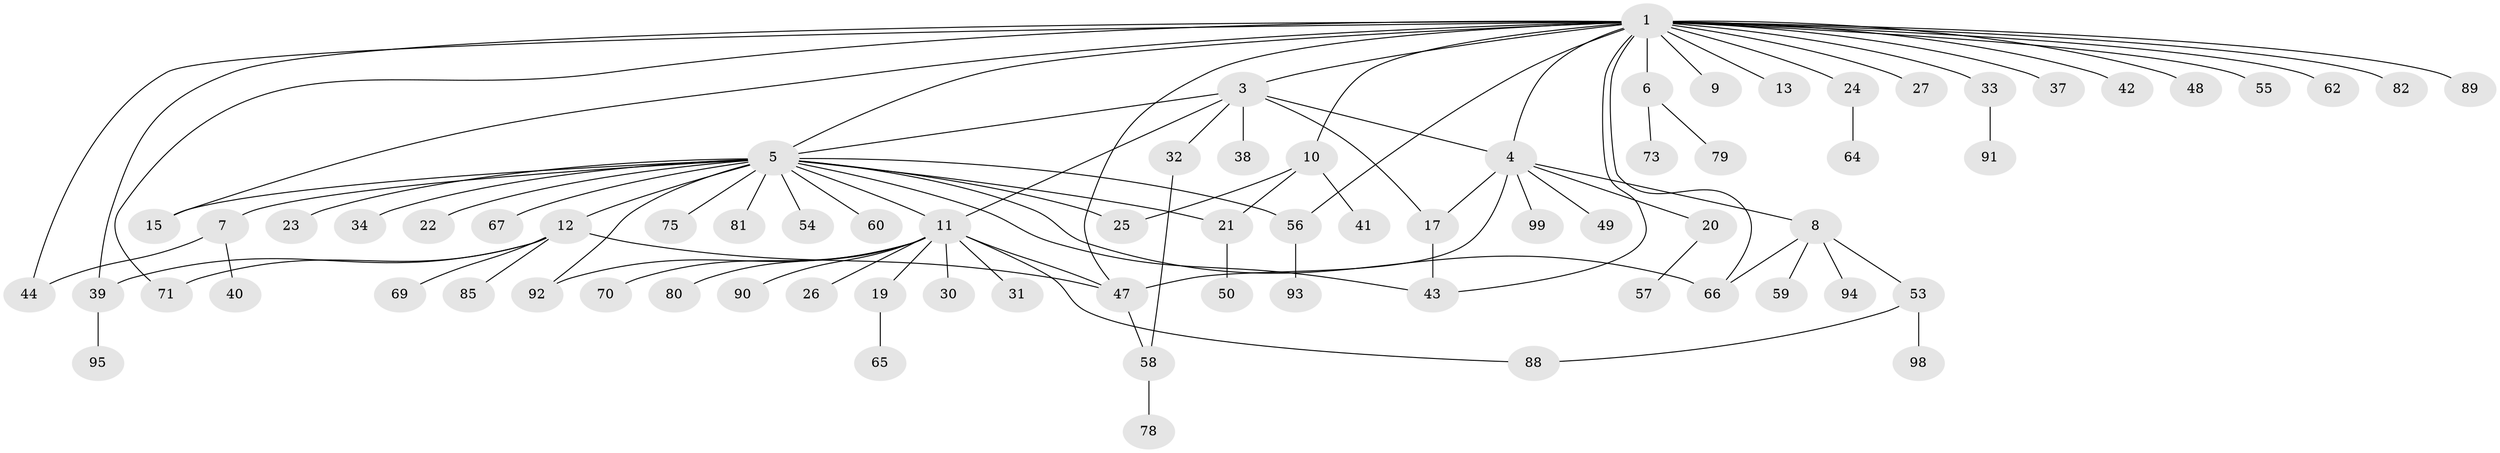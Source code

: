 // original degree distribution, {1: 0.57, 31: 0.01, 4: 0.08, 9: 0.01, 23: 0.01, 3: 0.08, 2: 0.17, 7: 0.02, 5: 0.04, 10: 0.01}
// Generated by graph-tools (version 1.1) at 2025/11/02/21/25 10:11:09]
// undirected, 74 vertices, 94 edges
graph export_dot {
graph [start="1"]
  node [color=gray90,style=filled];
  1 [super="+2"];
  3 [super="+14"];
  4 [super="+16"];
  5 [super="+52"];
  6 [super="+45"];
  7 [super="+36"];
  8 [super="+51"];
  9;
  10 [super="+61"];
  11 [super="+18"];
  12 [super="+46"];
  13;
  15 [super="+28"];
  17 [super="+63"];
  19;
  20 [super="+74"];
  21 [super="+29"];
  22;
  23;
  24;
  25 [super="+83"];
  26;
  27;
  30;
  31;
  32 [super="+35"];
  33 [super="+86"];
  34;
  37;
  38;
  39 [super="+68"];
  40;
  41;
  42;
  43 [super="+76"];
  44 [super="+84"];
  47;
  48;
  49;
  50;
  53 [super="+77"];
  54;
  55;
  56 [super="+97"];
  57;
  58 [super="+72"];
  59;
  60;
  62 [super="+87"];
  64;
  65;
  66;
  67 [super="+100"];
  69;
  70;
  71;
  73;
  75;
  78;
  79;
  80;
  81;
  82 [super="+96"];
  85;
  88;
  89;
  90;
  91;
  92;
  93;
  94;
  95;
  98;
  99;
  1 -- 66;
  1 -- 3;
  1 -- 4;
  1 -- 5;
  1 -- 6;
  1 -- 71;
  1 -- 9;
  1 -- 10;
  1 -- 13;
  1 -- 15;
  1 -- 82;
  1 -- 24;
  1 -- 89;
  1 -- 27;
  1 -- 33;
  1 -- 37;
  1 -- 39;
  1 -- 42;
  1 -- 44;
  1 -- 47;
  1 -- 48;
  1 -- 55;
  1 -- 56;
  1 -- 62;
  1 -- 43;
  3 -- 32;
  3 -- 17;
  3 -- 4;
  3 -- 5;
  3 -- 38;
  3 -- 11;
  4 -- 8;
  4 -- 17;
  4 -- 20;
  4 -- 47;
  4 -- 49;
  4 -- 99;
  5 -- 7;
  5 -- 11;
  5 -- 12;
  5 -- 21;
  5 -- 22;
  5 -- 23;
  5 -- 25;
  5 -- 34;
  5 -- 43;
  5 -- 54;
  5 -- 56;
  5 -- 60;
  5 -- 66;
  5 -- 67;
  5 -- 75;
  5 -- 81;
  5 -- 92;
  5 -- 15;
  6 -- 73;
  6 -- 79;
  7 -- 40;
  7 -- 44;
  8 -- 66;
  8 -- 53;
  8 -- 59;
  8 -- 94;
  10 -- 21 [weight=2];
  10 -- 25;
  10 -- 41;
  11 -- 88;
  11 -- 90;
  11 -- 92;
  11 -- 70;
  11 -- 47;
  11 -- 80;
  11 -- 19;
  11 -- 26;
  11 -- 30;
  11 -- 31;
  12 -- 47;
  12 -- 69;
  12 -- 71;
  12 -- 85;
  12 -- 39;
  17 -- 43;
  19 -- 65;
  20 -- 57;
  21 -- 50;
  24 -- 64;
  32 -- 58;
  33 -- 91;
  39 -- 95;
  47 -- 58;
  53 -- 88;
  53 -- 98;
  56 -- 93;
  58 -- 78;
}
